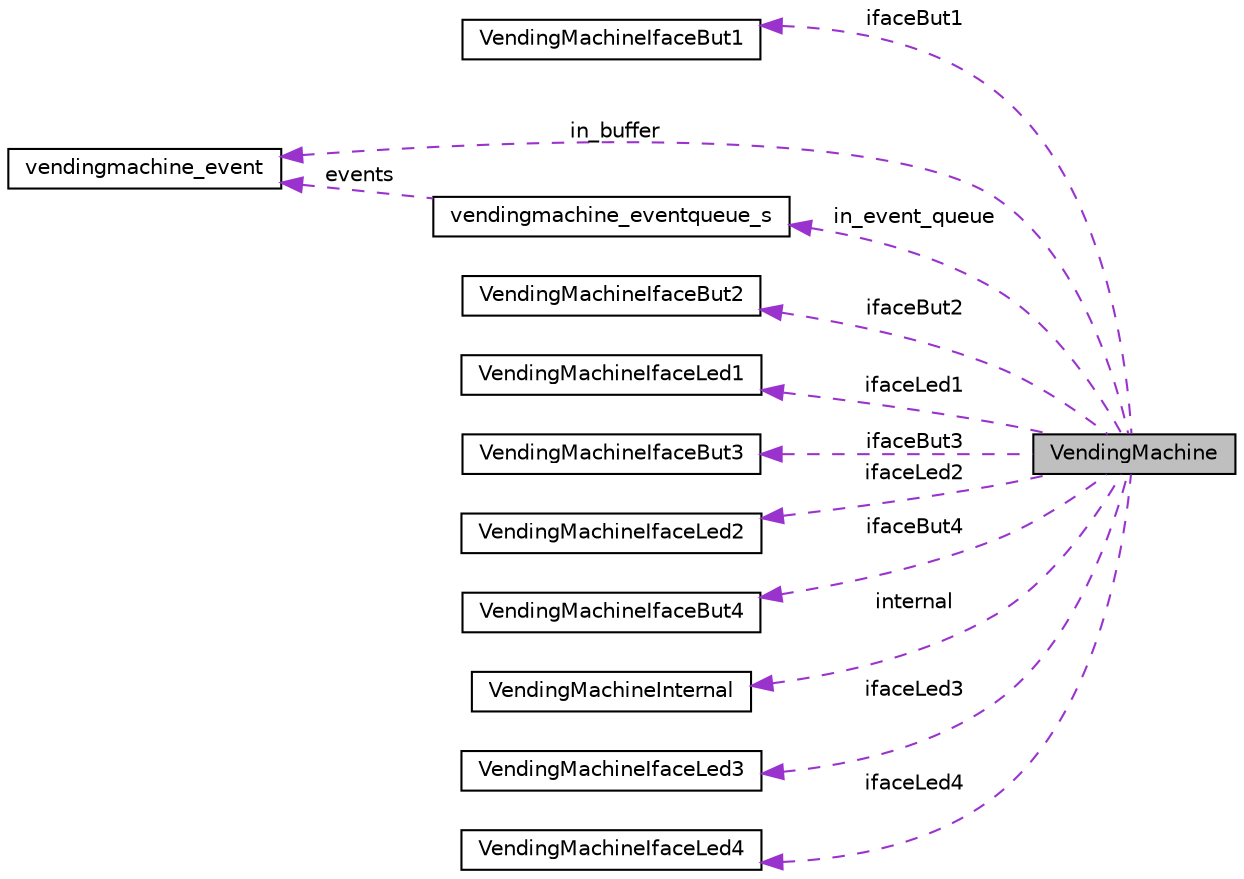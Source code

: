 digraph "VendingMachine"
{
 // LATEX_PDF_SIZE
  edge [fontname="Helvetica",fontsize="10",labelfontname="Helvetica",labelfontsize="10"];
  node [fontname="Helvetica",fontsize="10",shape=record];
  rankdir="LR";
  Node1 [label="VendingMachine",height=0.2,width=0.4,color="black", fillcolor="grey75", style="filled", fontcolor="black",tooltip=" "];
  Node2 -> Node1 [dir="back",color="darkorchid3",fontsize="10",style="dashed",label=" ifaceBut1" ,fontname="Helvetica"];
  Node2 [label="VendingMachineIfaceBut1",height=0.2,width=0.4,color="black", fillcolor="white", style="filled",URL="$structVendingMachineIfaceBut1.html",tooltip=" "];
  Node3 -> Node1 [dir="back",color="darkorchid3",fontsize="10",style="dashed",label=" in_buffer" ,fontname="Helvetica"];
  Node3 [label="vendingmachine_event",height=0.2,width=0.4,color="black", fillcolor="white", style="filled",URL="$structvendingmachine__event.html",tooltip=" "];
  Node4 -> Node1 [dir="back",color="darkorchid3",fontsize="10",style="dashed",label=" ifaceBut2" ,fontname="Helvetica"];
  Node4 [label="VendingMachineIfaceBut2",height=0.2,width=0.4,color="black", fillcolor="white", style="filled",URL="$structVendingMachineIfaceBut2.html",tooltip=" "];
  Node5 -> Node1 [dir="back",color="darkorchid3",fontsize="10",style="dashed",label=" ifaceLed1" ,fontname="Helvetica"];
  Node5 [label="VendingMachineIfaceLed1",height=0.2,width=0.4,color="black", fillcolor="white", style="filled",URL="$structVendingMachineIfaceLed1.html",tooltip=" "];
  Node6 -> Node1 [dir="back",color="darkorchid3",fontsize="10",style="dashed",label=" ifaceBut3" ,fontname="Helvetica"];
  Node6 [label="VendingMachineIfaceBut3",height=0.2,width=0.4,color="black", fillcolor="white", style="filled",URL="$structVendingMachineIfaceBut3.html",tooltip=" "];
  Node7 -> Node1 [dir="back",color="darkorchid3",fontsize="10",style="dashed",label=" ifaceLed2" ,fontname="Helvetica"];
  Node7 [label="VendingMachineIfaceLed2",height=0.2,width=0.4,color="black", fillcolor="white", style="filled",URL="$structVendingMachineIfaceLed2.html",tooltip=" "];
  Node8 -> Node1 [dir="back",color="darkorchid3",fontsize="10",style="dashed",label=" ifaceBut4" ,fontname="Helvetica"];
  Node8 [label="VendingMachineIfaceBut4",height=0.2,width=0.4,color="black", fillcolor="white", style="filled",URL="$structVendingMachineIfaceBut4.html",tooltip=" "];
  Node9 -> Node1 [dir="back",color="darkorchid3",fontsize="10",style="dashed",label=" internal" ,fontname="Helvetica"];
  Node9 [label="VendingMachineInternal",height=0.2,width=0.4,color="black", fillcolor="white", style="filled",URL="$structVendingMachineInternal.html",tooltip=" "];
  Node10 -> Node1 [dir="back",color="darkorchid3",fontsize="10",style="dashed",label=" ifaceLed3" ,fontname="Helvetica"];
  Node10 [label="VendingMachineIfaceLed3",height=0.2,width=0.4,color="black", fillcolor="white", style="filled",URL="$structVendingMachineIfaceLed3.html",tooltip=" "];
  Node11 -> Node1 [dir="back",color="darkorchid3",fontsize="10",style="dashed",label=" ifaceLed4" ,fontname="Helvetica"];
  Node11 [label="VendingMachineIfaceLed4",height=0.2,width=0.4,color="black", fillcolor="white", style="filled",URL="$structVendingMachineIfaceLed4.html",tooltip=" "];
  Node12 -> Node1 [dir="back",color="darkorchid3",fontsize="10",style="dashed",label=" in_event_queue" ,fontname="Helvetica"];
  Node12 [label="vendingmachine_eventqueue_s",height=0.2,width=0.4,color="black", fillcolor="white", style="filled",URL="$structvendingmachine__eventqueue__s.html",tooltip=" "];
  Node3 -> Node12 [dir="back",color="darkorchid3",fontsize="10",style="dashed",label=" events" ,fontname="Helvetica"];
}
